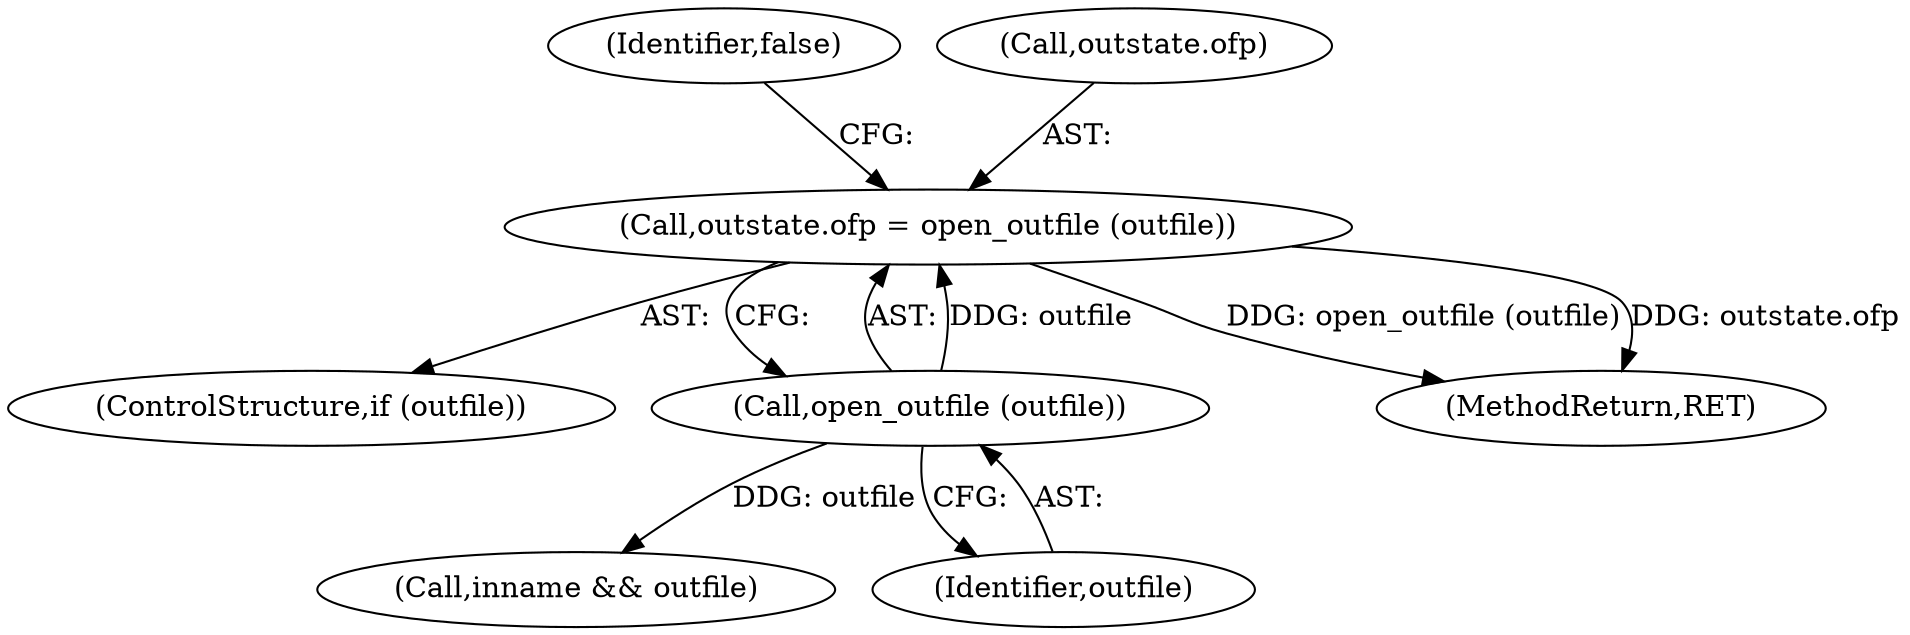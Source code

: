 digraph "0_savannah_17953b5893f7c9835f0dd2a704ba04e0371d2cbd@API" {
"1000288" [label="(Call,outstate.ofp = open_outfile (outfile))"];
"1000292" [label="(Call,open_outfile (outfile))"];
"1000297" [label="(Call,inname && outfile)"];
"1000295" [label="(Identifier,false)"];
"1000286" [label="(ControlStructure,if (outfile))"];
"1000288" [label="(Call,outstate.ofp = open_outfile (outfile))"];
"1000293" [label="(Identifier,outfile)"];
"1000289" [label="(Call,outstate.ofp)"];
"1000292" [label="(Call,open_outfile (outfile))"];
"1000311" [label="(MethodReturn,RET)"];
"1000288" -> "1000286"  [label="AST: "];
"1000288" -> "1000292"  [label="CFG: "];
"1000289" -> "1000288"  [label="AST: "];
"1000292" -> "1000288"  [label="AST: "];
"1000295" -> "1000288"  [label="CFG: "];
"1000288" -> "1000311"  [label="DDG: open_outfile (outfile)"];
"1000288" -> "1000311"  [label="DDG: outstate.ofp"];
"1000292" -> "1000288"  [label="DDG: outfile"];
"1000292" -> "1000293"  [label="CFG: "];
"1000293" -> "1000292"  [label="AST: "];
"1000292" -> "1000297"  [label="DDG: outfile"];
}
